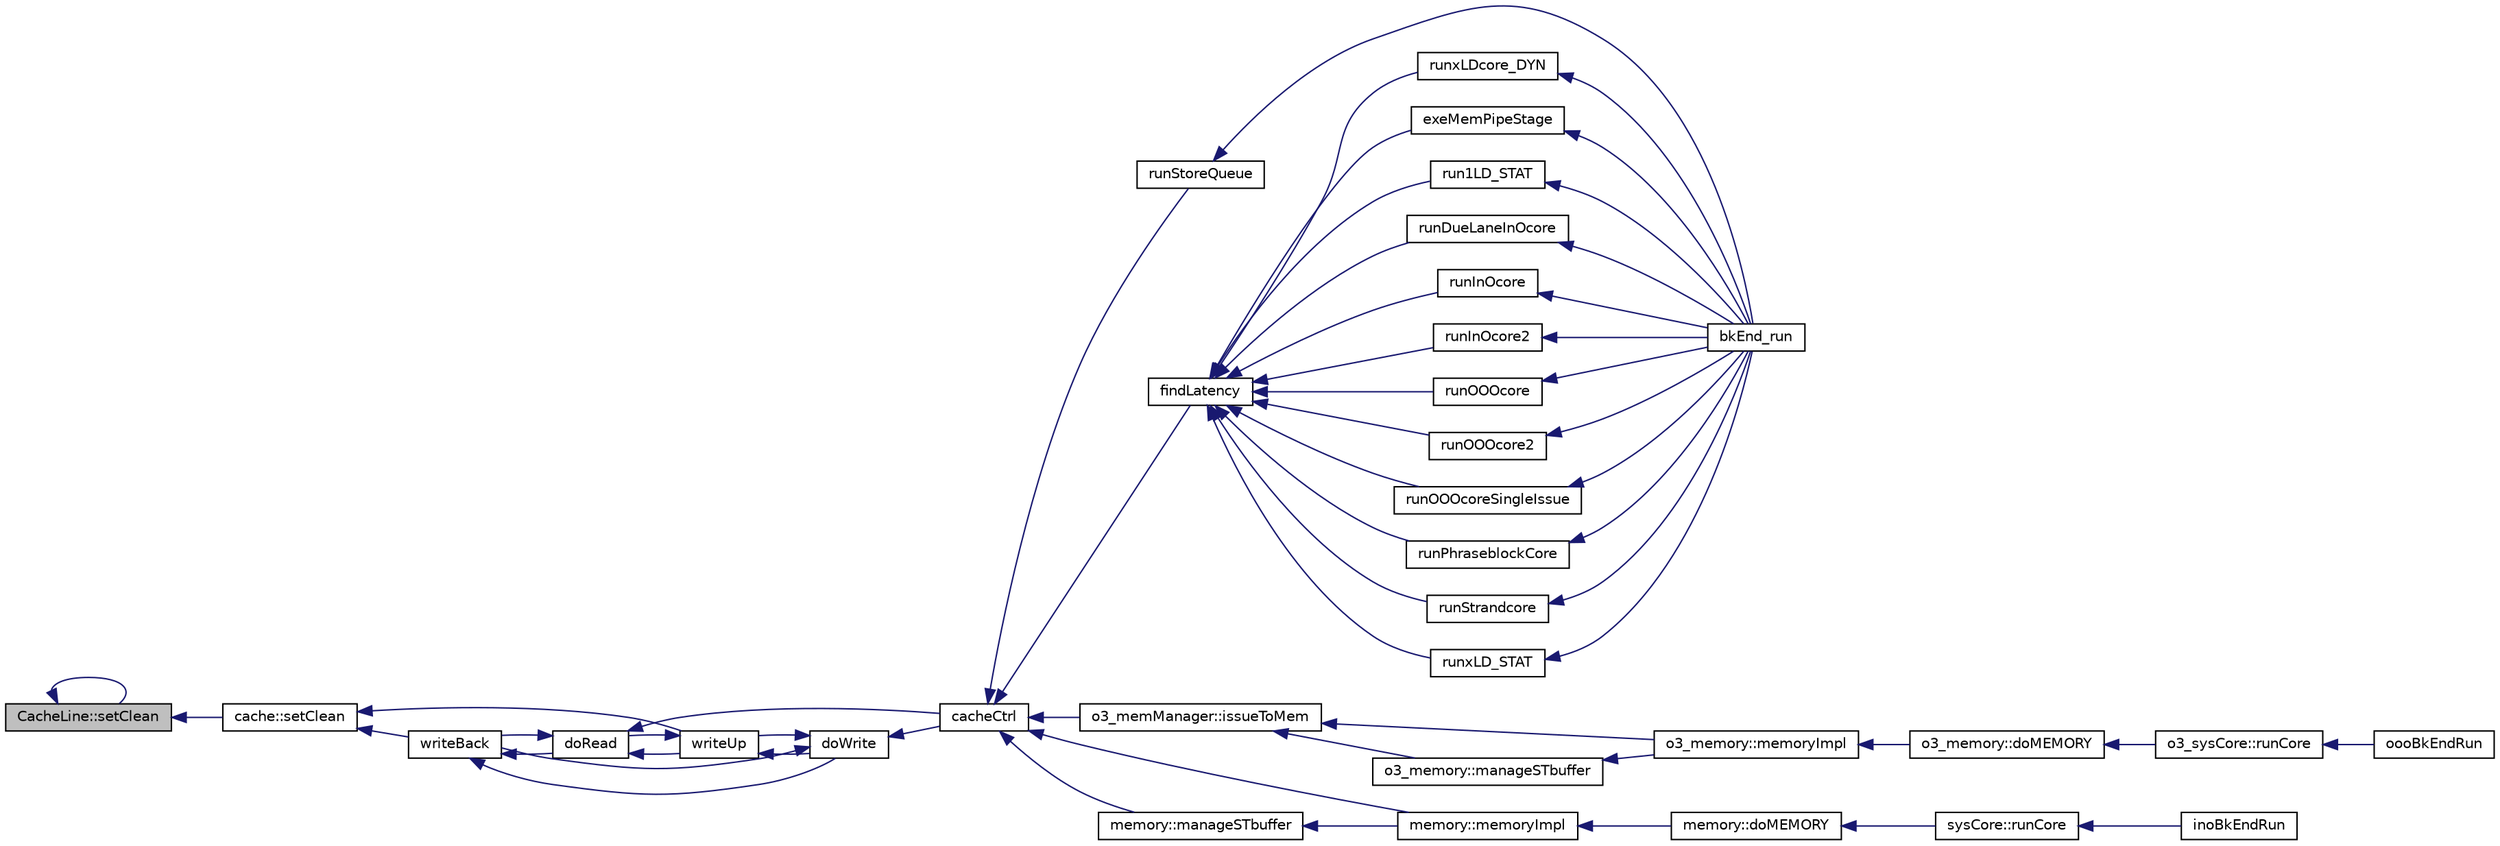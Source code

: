digraph G
{
  edge [fontname="Helvetica",fontsize="10",labelfontname="Helvetica",labelfontsize="10"];
  node [fontname="Helvetica",fontsize="10",shape=record];
  rankdir=LR;
  Node1 [label="CacheLine::setClean",height=0.2,width=0.4,color="black", fillcolor="grey75", style="filled" fontcolor="black"];
  Node1 -> Node1 [dir=back,color="midnightblue",fontsize="10",style="solid",fontname="Helvetica"];
  Node1 -> Node2 [dir=back,color="midnightblue",fontsize="10",style="solid",fontname="Helvetica"];
  Node2 [label="cache::setClean",height=0.2,width=0.4,color="black", fillcolor="white", style="filled",URL="$classcache.html#a88790ea3a4e3583eaae71a365e9568e7"];
  Node2 -> Node3 [dir=back,color="midnightblue",fontsize="10",style="solid",fontname="Helvetica"];
  Node3 [label="writeBack",height=0.2,width=0.4,color="black", fillcolor="white", style="filled",URL="$cacheCtrl_8h.html#a3c95fb18f45bc2704ececadb8e7a3200"];
  Node3 -> Node4 [dir=back,color="midnightblue",fontsize="10",style="solid",fontname="Helvetica"];
  Node4 [label="doRead",height=0.2,width=0.4,color="black", fillcolor="white", style="filled",URL="$cacheCtrl_8h.html#aca22aa31c1e2231d94dea96de677955a"];
  Node4 -> Node5 [dir=back,color="midnightblue",fontsize="10",style="solid",fontname="Helvetica"];
  Node5 [label="cacheCtrl",height=0.2,width=0.4,color="black", fillcolor="white", style="filled",URL="$cacheCtrl_8h.html#a647b95d4a9cb0f09d95d2adfaf25e1d7"];
  Node5 -> Node6 [dir=back,color="midnightblue",fontsize="10",style="solid",fontname="Helvetica"];
  Node6 [label="findLatency",height=0.2,width=0.4,color="black", fillcolor="white", style="filled",URL="$bkEnd_8cpp.html#a425e040d7cdd063c48e543f19d61d29e"];
  Node6 -> Node7 [dir=back,color="midnightblue",fontsize="10",style="solid",fontname="Helvetica"];
  Node7 [label="exeMemPipeStage",height=0.2,width=0.4,color="black", fillcolor="white", style="filled",URL="$bkEnd_8cpp.html#a184a478d12000544a380c7aa50a9894d"];
  Node7 -> Node8 [dir=back,color="midnightblue",fontsize="10",style="solid",fontname="Helvetica"];
  Node8 [label="bkEnd_run",height=0.2,width=0.4,color="black", fillcolor="white", style="filled",URL="$bkEnd_8h.html#a0de885ce07273f37e162ecb0e63ec95d"];
  Node6 -> Node9 [dir=back,color="midnightblue",fontsize="10",style="solid",fontname="Helvetica"];
  Node9 [label="run1LD_STAT",height=0.2,width=0.4,color="black", fillcolor="white", style="filled",URL="$bkEnd_8cpp.html#a97c39e40275c8b88452f484247c641e6"];
  Node9 -> Node8 [dir=back,color="midnightblue",fontsize="10",style="solid",fontname="Helvetica"];
  Node6 -> Node10 [dir=back,color="midnightblue",fontsize="10",style="solid",fontname="Helvetica"];
  Node10 [label="runDueLaneInOcore",height=0.2,width=0.4,color="black", fillcolor="white", style="filled",URL="$bkEnd_8cpp.html#ace2244168da67b24c25de5eeb8e324e7"];
  Node10 -> Node8 [dir=back,color="midnightblue",fontsize="10",style="solid",fontname="Helvetica"];
  Node6 -> Node11 [dir=back,color="midnightblue",fontsize="10",style="solid",fontname="Helvetica"];
  Node11 [label="runInOcore",height=0.2,width=0.4,color="black", fillcolor="white", style="filled",URL="$bkEnd_8cpp.html#a08f23b53db9ac916db6ee3b82c8a80a9"];
  Node11 -> Node8 [dir=back,color="midnightblue",fontsize="10",style="solid",fontname="Helvetica"];
  Node6 -> Node12 [dir=back,color="midnightblue",fontsize="10",style="solid",fontname="Helvetica"];
  Node12 [label="runInOcore2",height=0.2,width=0.4,color="black", fillcolor="white", style="filled",URL="$bkEnd_8cpp.html#ac12de6e25fc3f32a278fbc174b77bcf8"];
  Node12 -> Node8 [dir=back,color="midnightblue",fontsize="10",style="solid",fontname="Helvetica"];
  Node6 -> Node13 [dir=back,color="midnightblue",fontsize="10",style="solid",fontname="Helvetica"];
  Node13 [label="runOOOcore",height=0.2,width=0.4,color="black", fillcolor="white", style="filled",URL="$bkEnd_8cpp.html#a0048e706dd30cad67418041c870d1850"];
  Node13 -> Node8 [dir=back,color="midnightblue",fontsize="10",style="solid",fontname="Helvetica"];
  Node6 -> Node14 [dir=back,color="midnightblue",fontsize="10",style="solid",fontname="Helvetica"];
  Node14 [label="runOOOcore2",height=0.2,width=0.4,color="black", fillcolor="white", style="filled",URL="$bkEnd_8cpp.html#a1e86a57f718ccc5c785cb2f69e4eb150"];
  Node14 -> Node8 [dir=back,color="midnightblue",fontsize="10",style="solid",fontname="Helvetica"];
  Node6 -> Node15 [dir=back,color="midnightblue",fontsize="10",style="solid",fontname="Helvetica"];
  Node15 [label="runOOOcoreSingleIssue",height=0.2,width=0.4,color="black", fillcolor="white", style="filled",URL="$bkEnd_8cpp.html#a10447d26aeb9ab403590f64c71683174"];
  Node15 -> Node8 [dir=back,color="midnightblue",fontsize="10",style="solid",fontname="Helvetica"];
  Node6 -> Node16 [dir=back,color="midnightblue",fontsize="10",style="solid",fontname="Helvetica"];
  Node16 [label="runPhraseblockCore",height=0.2,width=0.4,color="black", fillcolor="white", style="filled",URL="$bkEnd_8cpp.html#a6ce7251cbd93290a7c6774649b96b166"];
  Node16 -> Node8 [dir=back,color="midnightblue",fontsize="10",style="solid",fontname="Helvetica"];
  Node6 -> Node17 [dir=back,color="midnightblue",fontsize="10",style="solid",fontname="Helvetica"];
  Node17 [label="runStrandcore",height=0.2,width=0.4,color="black", fillcolor="white", style="filled",URL="$bkEnd_8cpp.html#a72051851d4c12247aaab4ed481b9c2d1"];
  Node17 -> Node8 [dir=back,color="midnightblue",fontsize="10",style="solid",fontname="Helvetica"];
  Node6 -> Node18 [dir=back,color="midnightblue",fontsize="10",style="solid",fontname="Helvetica"];
  Node18 [label="runxLD_STAT",height=0.2,width=0.4,color="black", fillcolor="white", style="filled",URL="$bkEnd_8cpp.html#a63d6bd6a56d403ccb003d08d98681a3b"];
  Node18 -> Node8 [dir=back,color="midnightblue",fontsize="10",style="solid",fontname="Helvetica"];
  Node6 -> Node19 [dir=back,color="midnightblue",fontsize="10",style="solid",fontname="Helvetica"];
  Node19 [label="runxLDcore_DYN",height=0.2,width=0.4,color="black", fillcolor="white", style="filled",URL="$bkEnd_8cpp.html#a00dd14f5dbcba28599ade0a3d5c47091"];
  Node19 -> Node8 [dir=back,color="midnightblue",fontsize="10",style="solid",fontname="Helvetica"];
  Node5 -> Node20 [dir=back,color="midnightblue",fontsize="10",style="solid",fontname="Helvetica"];
  Node20 [label="o3_memManager::issueToMem",height=0.2,width=0.4,color="black", fillcolor="white", style="filled",URL="$classo3__memManager.html#a9e44a6173a6b099fa6e7644960aac5cf"];
  Node20 -> Node21 [dir=back,color="midnightblue",fontsize="10",style="solid",fontname="Helvetica"];
  Node21 [label="o3_memory::manageSTbuffer",height=0.2,width=0.4,color="black", fillcolor="white", style="filled",URL="$classo3__memory.html#a91a7367c72346b355709afddef9296bf"];
  Node21 -> Node22 [dir=back,color="midnightblue",fontsize="10",style="solid",fontname="Helvetica"];
  Node22 [label="o3_memory::memoryImpl",height=0.2,width=0.4,color="black", fillcolor="white", style="filled",URL="$classo3__memory.html#ad44b31e95afd6e63f85401be8e58318d"];
  Node22 -> Node23 [dir=back,color="midnightblue",fontsize="10",style="solid",fontname="Helvetica"];
  Node23 [label="o3_memory::doMEMORY",height=0.2,width=0.4,color="black", fillcolor="white", style="filled",URL="$classo3__memory.html#a14fb30065edbb1758d0e4c9ac3f92433"];
  Node23 -> Node24 [dir=back,color="midnightblue",fontsize="10",style="solid",fontname="Helvetica"];
  Node24 [label="o3_sysCore::runCore",height=0.2,width=0.4,color="black", fillcolor="white", style="filled",URL="$classo3__sysCore.html#ab97edaa7f8ea74d7315b71d7d03a736c"];
  Node24 -> Node25 [dir=back,color="midnightblue",fontsize="10",style="solid",fontname="Helvetica"];
  Node25 [label="oooBkEndRun",height=0.2,width=0.4,color="black", fillcolor="white", style="filled",URL="$oooBkEnd_8h.html#aaa2cf7fe88073cf54894d48f17271d93"];
  Node20 -> Node22 [dir=back,color="midnightblue",fontsize="10",style="solid",fontname="Helvetica"];
  Node5 -> Node26 [dir=back,color="midnightblue",fontsize="10",style="solid",fontname="Helvetica"];
  Node26 [label="memory::manageSTbuffer",height=0.2,width=0.4,color="black", fillcolor="white", style="filled",URL="$classmemory.html#a43b452151bf034cd654a711b21078097"];
  Node26 -> Node27 [dir=back,color="midnightblue",fontsize="10",style="solid",fontname="Helvetica"];
  Node27 [label="memory::memoryImpl",height=0.2,width=0.4,color="black", fillcolor="white", style="filled",URL="$classmemory.html#a3c2b4025c057acb762cc6630f324d3dc"];
  Node27 -> Node28 [dir=back,color="midnightblue",fontsize="10",style="solid",fontname="Helvetica"];
  Node28 [label="memory::doMEMORY",height=0.2,width=0.4,color="black", fillcolor="white", style="filled",URL="$classmemory.html#ae667b5ac087faff10a52913146d6b627"];
  Node28 -> Node29 [dir=back,color="midnightblue",fontsize="10",style="solid",fontname="Helvetica"];
  Node29 [label="sysCore::runCore",height=0.2,width=0.4,color="black", fillcolor="white", style="filled",URL="$classsysCore.html#a329e1539dcc7da668fb0d6237368922f"];
  Node29 -> Node30 [dir=back,color="midnightblue",fontsize="10",style="solid",fontname="Helvetica"];
  Node30 [label="inoBkEndRun",height=0.2,width=0.4,color="black", fillcolor="white", style="filled",URL="$inoBkEnd_8h.html#a7f7897adf2514facd31db95c4b90314d"];
  Node5 -> Node27 [dir=back,color="midnightblue",fontsize="10",style="solid",fontname="Helvetica"];
  Node5 -> Node31 [dir=back,color="midnightblue",fontsize="10",style="solid",fontname="Helvetica"];
  Node31 [label="runStoreQueue",height=0.2,width=0.4,color="black", fillcolor="white", style="filled",URL="$bkEnd_8cpp.html#aeb3bb6faa3048d5856d06e6205cc3248"];
  Node31 -> Node8 [dir=back,color="midnightblue",fontsize="10",style="solid",fontname="Helvetica"];
  Node4 -> Node3 [dir=back,color="midnightblue",fontsize="10",style="solid",fontname="Helvetica"];
  Node4 -> Node32 [dir=back,color="midnightblue",fontsize="10",style="solid",fontname="Helvetica"];
  Node32 [label="writeUp",height=0.2,width=0.4,color="black", fillcolor="white", style="filled",URL="$cacheCtrl_8cpp.html#a2b7fac6feef0a70c72a45d493088b270"];
  Node32 -> Node4 [dir=back,color="midnightblue",fontsize="10",style="solid",fontname="Helvetica"];
  Node32 -> Node33 [dir=back,color="midnightblue",fontsize="10",style="solid",fontname="Helvetica"];
  Node33 [label="doWrite",height=0.2,width=0.4,color="black", fillcolor="white", style="filled",URL="$cacheCtrl_8h.html#a940d1bcbe86e71d64bd1eede69d55324"];
  Node33 -> Node5 [dir=back,color="midnightblue",fontsize="10",style="solid",fontname="Helvetica"];
  Node33 -> Node3 [dir=back,color="midnightblue",fontsize="10",style="solid",fontname="Helvetica"];
  Node33 -> Node32 [dir=back,color="midnightblue",fontsize="10",style="solid",fontname="Helvetica"];
  Node3 -> Node33 [dir=back,color="midnightblue",fontsize="10",style="solid",fontname="Helvetica"];
  Node2 -> Node32 [dir=back,color="midnightblue",fontsize="10",style="solid",fontname="Helvetica"];
}
